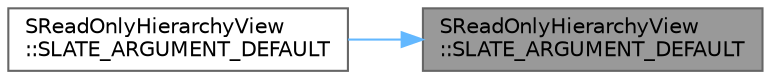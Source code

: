 digraph "SReadOnlyHierarchyView::SLATE_ARGUMENT_DEFAULT"
{
 // INTERACTIVE_SVG=YES
 // LATEX_PDF_SIZE
  bgcolor="transparent";
  edge [fontname=Helvetica,fontsize=10,labelfontname=Helvetica,labelfontsize=10];
  node [fontname=Helvetica,fontsize=10,shape=box,height=0.2,width=0.4];
  rankdir="RL";
  Node1 [id="Node000001",label="SReadOnlyHierarchyView\l::SLATE_ARGUMENT_DEFAULT",height=0.2,width=0.4,color="gray40", fillcolor="grey60", style="filled", fontcolor="black",tooltip=" "];
  Node1 -> Node2 [id="edge1_Node000001_Node000002",dir="back",color="steelblue1",style="solid",tooltip=" "];
  Node2 [id="Node000002",label="SReadOnlyHierarchyView\l::SLATE_ARGUMENT_DEFAULT",height=0.2,width=0.4,color="grey40", fillcolor="white", style="filled",URL="$dd/da2/classSReadOnlyHierarchyView.html#ad502ff5c2fdf6650525c7f9b372bd8b2",tooltip=" "];
}
